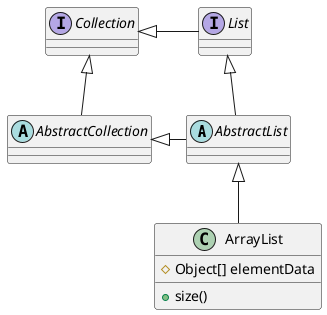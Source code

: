 @startuml

abstract class AbstractList
abstract AbstractCollection
interface List
interface Collection

List <|-- AbstractList
Collection <|-- AbstractCollection

Collection <|- List
AbstractCollection <|- AbstractList
AbstractList <|-- ArrayList

class ArrayList {
    #Object[] elementData
    +size()
}

@enduml
